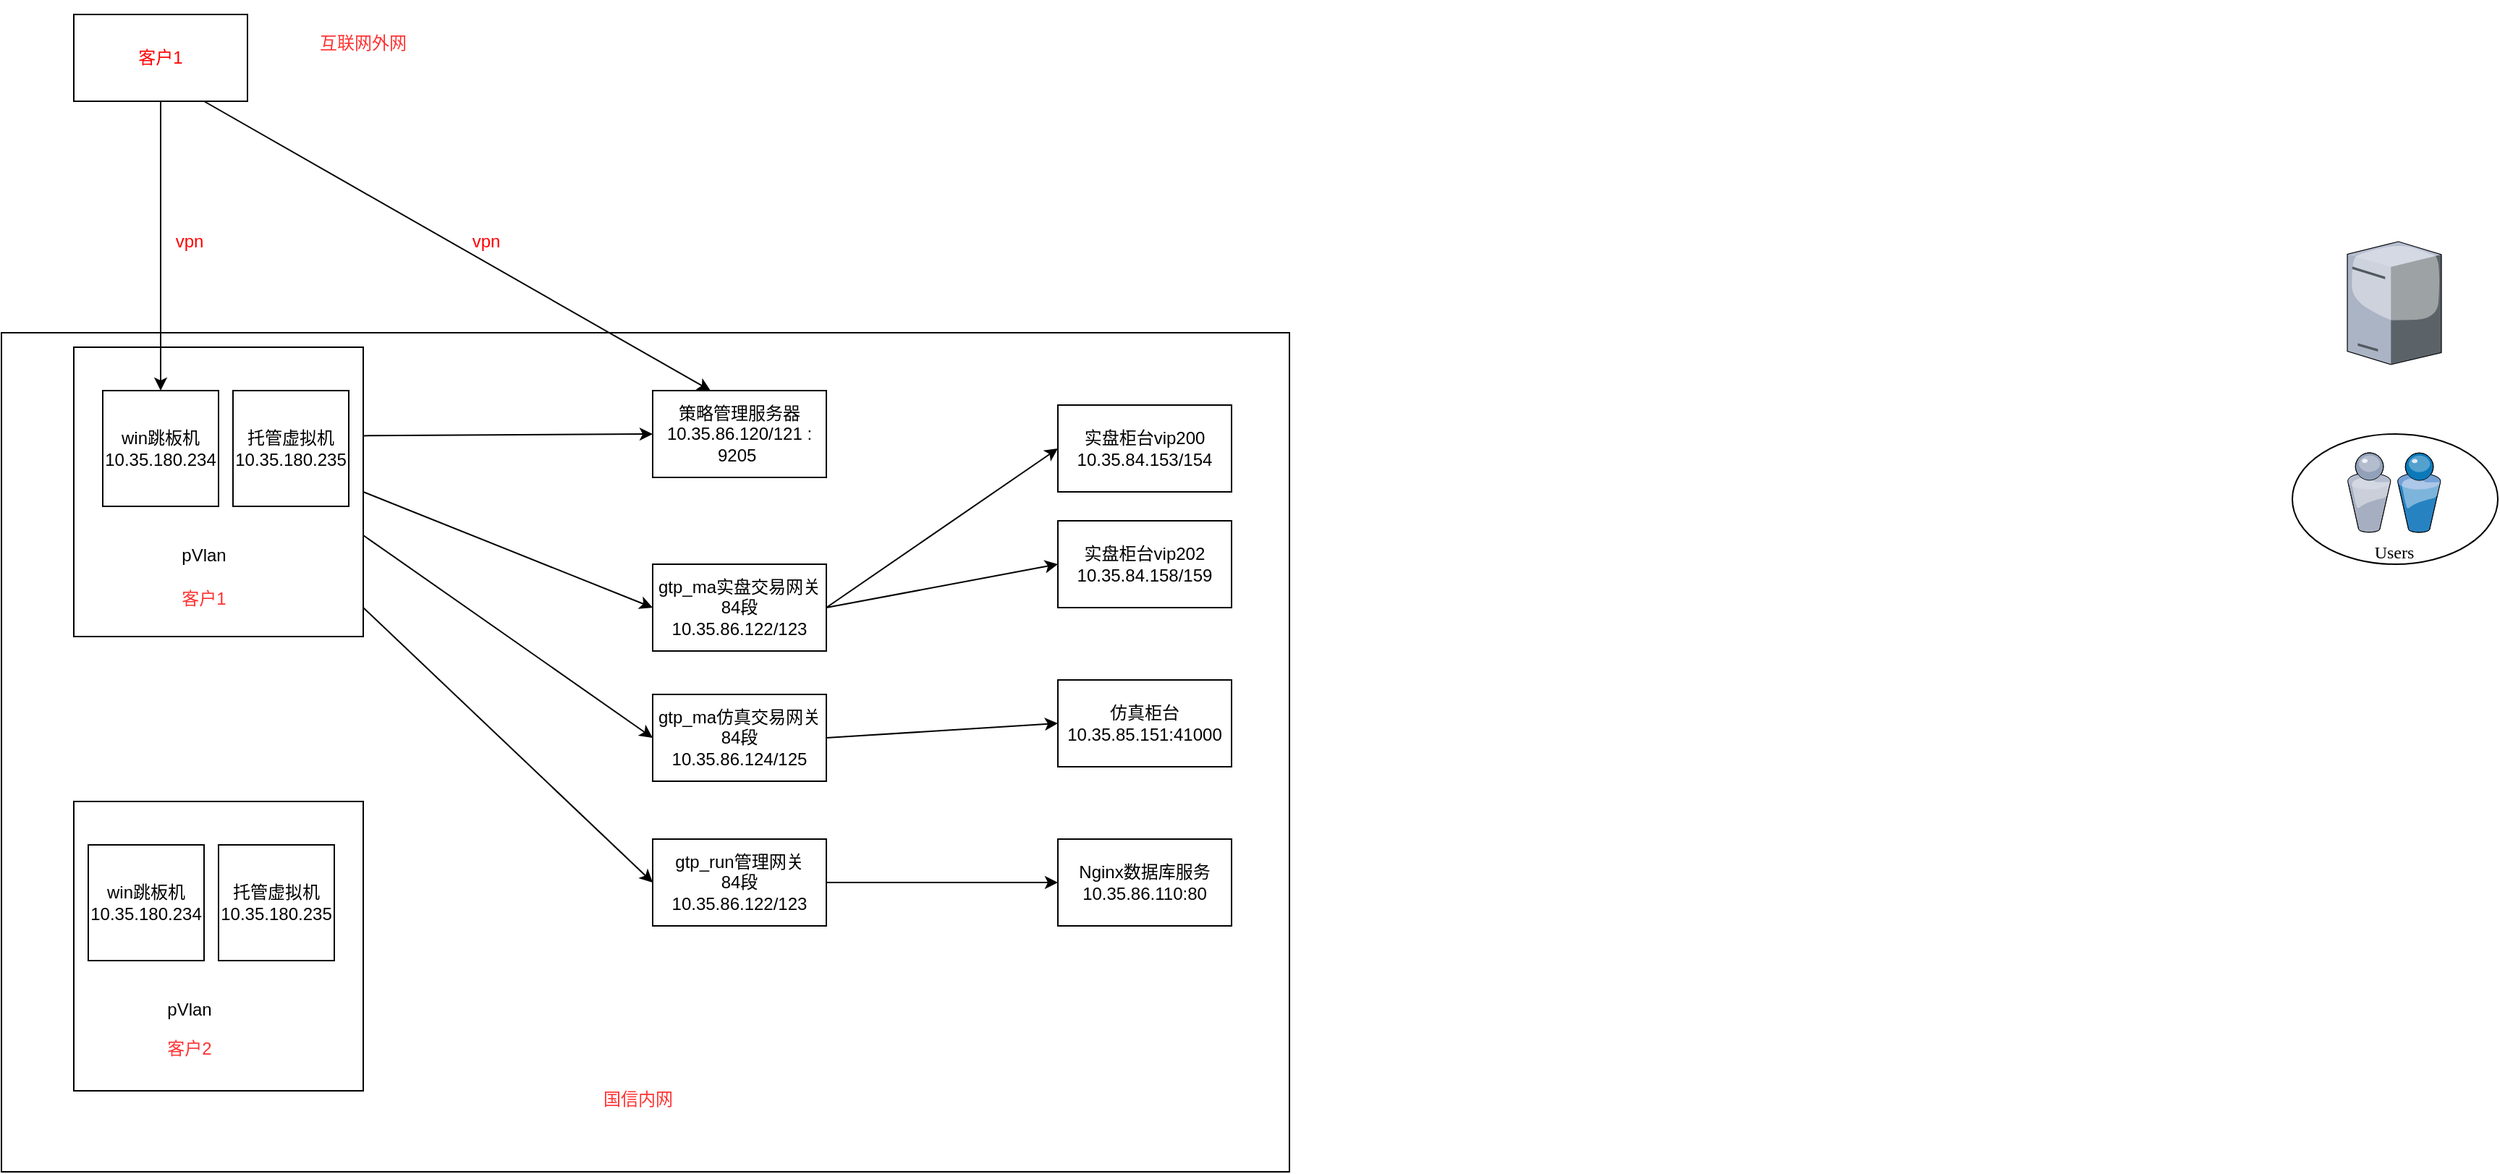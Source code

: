 <mxfile version="14.1.4" type="github">
  <diagram name="Page-1" id="822b0af5-4adb-64df-f703-e8dfc1f81529">
    <mxGraphModel dx="1700" dy="880" grid="1" gridSize="10" guides="1" tooltips="1" connect="1" arrows="1" fold="1" page="1" pageScale="1" pageWidth="1100" pageHeight="850" background="#ffffff" math="0" shadow="0">
      <root>
        <mxCell id="0" />
        <mxCell id="1" parent="0" />
        <mxCell id="5NULZO0XBvznPBfrXjzR-32" value="" style="rounded=0;whiteSpace=wrap;html=1;" vertex="1" parent="1">
          <mxGeometry x="70" y="240" width="890" height="580" as="geometry" />
        </mxCell>
        <mxCell id="5NULZO0XBvznPBfrXjzR-3" value="" style="whiteSpace=wrap;html=1;aspect=fixed;" vertex="1" parent="1">
          <mxGeometry x="120" y="250" width="200" height="200" as="geometry" />
        </mxCell>
        <mxCell id="7d933b09d9755ecc-19" value="" style="ellipse;whiteSpace=wrap;html=1;rounded=0;shadow=0;comic=0;strokeWidth=1;fontFamily=Verdana;" parent="1" vertex="1">
          <mxGeometry x="1653" y="310" width="142" height="90" as="geometry" />
        </mxCell>
        <mxCell id="7d933b09d9755ecc-20" value="Users" style="verticalLabelPosition=bottom;aspect=fixed;html=1;verticalAlign=top;strokeColor=none;shape=mxgraph.citrix.users;rounded=0;shadow=0;comic=0;fontFamily=Verdana;" parent="1" vertex="1">
          <mxGeometry x="1691" y="323" width="64.5" height="55" as="geometry" />
        </mxCell>
        <mxCell id="7d933b09d9755ecc-21" value="" style="verticalLabelPosition=bottom;aspect=fixed;html=1;verticalAlign=top;strokeColor=none;shape=mxgraph.citrix.tower_server;rounded=0;shadow=0;comic=0;fontFamily=Verdana;" parent="1" vertex="1">
          <mxGeometry x="1691" y="177" width="65" height="85" as="geometry" />
        </mxCell>
        <mxCell id="5NULZO0XBvznPBfrXjzR-1" value="win跳板机10.35.180.234" style="whiteSpace=wrap;html=1;aspect=fixed;" vertex="1" parent="1">
          <mxGeometry x="140" y="280" width="80" height="80" as="geometry" />
        </mxCell>
        <mxCell id="5NULZO0XBvznPBfrXjzR-2" value="托管虚拟机10.35.180.235" style="whiteSpace=wrap;html=1;aspect=fixed;" vertex="1" parent="1">
          <mxGeometry x="230" y="280" width="80" height="80" as="geometry" />
        </mxCell>
        <object label="pVlan" id="5NULZO0XBvznPBfrXjzR-4">
          <mxCell style="rounded=1;whiteSpace=wrap;html=1;strokeColor=none;fillColor=none;" vertex="1" parent="1">
            <mxGeometry x="150" y="379" width="120" height="30" as="geometry" />
          </mxCell>
        </object>
        <mxCell id="5NULZO0XBvznPBfrXjzR-7" value="" style="whiteSpace=wrap;html=1;aspect=fixed;" vertex="1" parent="1">
          <mxGeometry x="120" y="564" width="200" height="200" as="geometry" />
        </mxCell>
        <mxCell id="5NULZO0XBvznPBfrXjzR-8" value="win跳板机10.35.180.234" style="whiteSpace=wrap;html=1;aspect=fixed;" vertex="1" parent="1">
          <mxGeometry x="130" y="594" width="80" height="80" as="geometry" />
        </mxCell>
        <mxCell id="5NULZO0XBvznPBfrXjzR-9" value="托管虚拟机10.35.180.235" style="whiteSpace=wrap;html=1;aspect=fixed;" vertex="1" parent="1">
          <mxGeometry x="220" y="594" width="80" height="80" as="geometry" />
        </mxCell>
        <object label="pVlan" id="5NULZO0XBvznPBfrXjzR-10">
          <mxCell style="rounded=1;whiteSpace=wrap;html=1;fillColor=none;strokeColor=none;" vertex="1" parent="1">
            <mxGeometry x="140" y="693" width="120" height="30" as="geometry" />
          </mxCell>
        </object>
        <mxCell id="5NULZO0XBvznPBfrXjzR-11" value="gtp_ma实盘交易网关&lt;br&gt;84段&lt;br&gt;10.35.86.122/123" style="rounded=0;whiteSpace=wrap;html=1;" vertex="1" parent="1">
          <mxGeometry x="520" y="400" width="120" height="60" as="geometry" />
        </mxCell>
        <mxCell id="5NULZO0XBvznPBfrXjzR-12" value="策略管理服务器&lt;br&gt;10.35.86.120/121 : 9205&amp;nbsp;" style="rounded=0;whiteSpace=wrap;html=1;" vertex="1" parent="1">
          <mxGeometry x="520" y="280" width="120" height="60" as="geometry" />
        </mxCell>
        <mxCell id="5NULZO0XBvznPBfrXjzR-13" value="gtp_ma仿真交易网关&lt;br&gt;84段&lt;br&gt;10.35.86.124/125" style="rounded=0;whiteSpace=wrap;html=1;" vertex="1" parent="1">
          <mxGeometry x="520" y="490" width="120" height="60" as="geometry" />
        </mxCell>
        <mxCell id="5NULZO0XBvznPBfrXjzR-14" value="gtp_run管理网关&lt;br&gt;84段&lt;br&gt;10.35.86.122/123" style="rounded=0;whiteSpace=wrap;html=1;" vertex="1" parent="1">
          <mxGeometry x="520" y="590" width="120" height="60" as="geometry" />
        </mxCell>
        <mxCell id="5NULZO0XBvznPBfrXjzR-16" value="实盘柜台vip200 10.35.84.153/154" style="rounded=0;whiteSpace=wrap;html=1;" vertex="1" parent="1">
          <mxGeometry x="800" y="290" width="120" height="60" as="geometry" />
        </mxCell>
        <mxCell id="5NULZO0XBvznPBfrXjzR-17" value="实盘柜台vip202&lt;br&gt;10.35.84.158/159" style="rounded=0;whiteSpace=wrap;html=1;" vertex="1" parent="1">
          <mxGeometry x="800" y="370" width="120" height="60" as="geometry" />
        </mxCell>
        <mxCell id="5NULZO0XBvznPBfrXjzR-18" value="仿真柜台10.35.85.151:41000" style="rounded=0;whiteSpace=wrap;html=1;" vertex="1" parent="1">
          <mxGeometry x="800" y="480" width="120" height="60" as="geometry" />
        </mxCell>
        <mxCell id="5NULZO0XBvznPBfrXjzR-19" value="Nginx数据库服务10.35.86.110:80" style="rounded=0;whiteSpace=wrap;html=1;" vertex="1" parent="1">
          <mxGeometry x="800" y="590" width="120" height="60" as="geometry" />
        </mxCell>
        <mxCell id="5NULZO0XBvznPBfrXjzR-22" value="" style="endArrow=classic;html=1;entryX=0;entryY=0.5;entryDx=0;entryDy=0;exitX=1;exitY=0.5;exitDx=0;exitDy=0;" edge="1" parent="1" source="5NULZO0XBvznPBfrXjzR-3" target="5NULZO0XBvznPBfrXjzR-11">
          <mxGeometry width="50" height="50" relative="1" as="geometry">
            <mxPoint x="390" y="460" as="sourcePoint" />
            <mxPoint x="440" y="410" as="targetPoint" />
          </mxGeometry>
        </mxCell>
        <mxCell id="5NULZO0XBvznPBfrXjzR-23" value="" style="endArrow=classic;html=1;exitX=1;exitY=0.5;exitDx=0;exitDy=0;" edge="1" parent="1" source="5NULZO0XBvznPBfrXjzR-11">
          <mxGeometry width="50" height="50" relative="1" as="geometry">
            <mxPoint x="750" y="370" as="sourcePoint" />
            <mxPoint x="800" y="320" as="targetPoint" />
          </mxGeometry>
        </mxCell>
        <mxCell id="5NULZO0XBvznPBfrXjzR-24" value="" style="endArrow=classic;html=1;exitX=1;exitY=0.5;exitDx=0;exitDy=0;entryX=0;entryY=0.5;entryDx=0;entryDy=0;" edge="1" parent="1" source="5NULZO0XBvznPBfrXjzR-11" target="5NULZO0XBvznPBfrXjzR-17">
          <mxGeometry width="50" height="50" relative="1" as="geometry">
            <mxPoint x="650" y="440" as="sourcePoint" />
            <mxPoint x="810" y="330" as="targetPoint" />
          </mxGeometry>
        </mxCell>
        <mxCell id="5NULZO0XBvznPBfrXjzR-25" value="" style="endArrow=classic;html=1;exitX=1;exitY=0.5;exitDx=0;exitDy=0;entryX=0;entryY=0.5;entryDx=0;entryDy=0;" edge="1" parent="1" source="5NULZO0XBvznPBfrXjzR-13" target="5NULZO0XBvznPBfrXjzR-18">
          <mxGeometry width="50" height="50" relative="1" as="geometry">
            <mxPoint x="640" y="550" as="sourcePoint" />
            <mxPoint x="800" y="440" as="targetPoint" />
          </mxGeometry>
        </mxCell>
        <mxCell id="5NULZO0XBvznPBfrXjzR-26" value="" style="endArrow=classic;html=1;entryX=0;entryY=0.5;entryDx=0;entryDy=0;" edge="1" parent="1" target="5NULZO0XBvznPBfrXjzR-13">
          <mxGeometry width="50" height="50" relative="1" as="geometry">
            <mxPoint x="320" y="380" as="sourcePoint" />
            <mxPoint x="450" y="490" as="targetPoint" />
          </mxGeometry>
        </mxCell>
        <mxCell id="5NULZO0XBvznPBfrXjzR-27" value="" style="endArrow=classic;html=1;entryX=0;entryY=0.5;entryDx=0;entryDy=0;exitX=1;exitY=0.5;exitDx=0;exitDy=0;" edge="1" parent="1" source="5NULZO0XBvznPBfrXjzR-14" target="5NULZO0XBvznPBfrXjzR-19">
          <mxGeometry width="50" height="50" relative="1" as="geometry">
            <mxPoint x="680" y="660" as="sourcePoint" />
            <mxPoint x="730" y="610" as="targetPoint" />
          </mxGeometry>
        </mxCell>
        <mxCell id="5NULZO0XBvznPBfrXjzR-28" value="" style="endArrow=classic;html=1;entryX=0;entryY=0.5;entryDx=0;entryDy=0;" edge="1" parent="1" target="5NULZO0XBvznPBfrXjzR-14">
          <mxGeometry width="50" height="50" relative="1" as="geometry">
            <mxPoint x="320" y="430" as="sourcePoint" />
            <mxPoint x="440" y="530" as="targetPoint" />
          </mxGeometry>
        </mxCell>
        <mxCell id="5NULZO0XBvznPBfrXjzR-29" value="" style="endArrow=classic;html=1;exitX=1;exitY=0.306;exitDx=0;exitDy=0;exitPerimeter=0;entryX=0;entryY=0.5;entryDx=0;entryDy=0;" edge="1" parent="1" source="5NULZO0XBvznPBfrXjzR-3" target="5NULZO0XBvznPBfrXjzR-12">
          <mxGeometry width="50" height="50" relative="1" as="geometry">
            <mxPoint x="360" y="350" as="sourcePoint" />
            <mxPoint x="410" y="300" as="targetPoint" />
          </mxGeometry>
        </mxCell>
        <mxCell id="5NULZO0XBvznPBfrXjzR-33" value="&lt;font color=&quot;#ff3333&quot;&gt;国信内网&lt;/font&gt;" style="rounded=1;whiteSpace=wrap;html=1;strokeColor=none;" vertex="1" parent="1">
          <mxGeometry x="360" y="740" width="300" height="60" as="geometry" />
        </mxCell>
        <mxCell id="5NULZO0XBvznPBfrXjzR-34" value="&lt;font color=&quot;#ff3333&quot;&gt;客户1&lt;/font&gt;" style="rounded=0;whiteSpace=wrap;html=1;strokeColor=none;fillColor=none;" vertex="1" parent="1">
          <mxGeometry x="150" y="409" width="120" height="30" as="geometry" />
        </mxCell>
        <mxCell id="5NULZO0XBvznPBfrXjzR-35" value="&lt;font color=&quot;#ff3333&quot;&gt;客户2&lt;/font&gt;" style="rounded=0;whiteSpace=wrap;html=1;strokeColor=none;fillColor=none;" vertex="1" parent="1">
          <mxGeometry x="140" y="720" width="120" height="30" as="geometry" />
        </mxCell>
        <mxCell id="5NULZO0XBvznPBfrXjzR-36" value="&lt;font color=&quot;#ff0000&quot;&gt;客户1&lt;/font&gt;" style="rounded=0;whiteSpace=wrap;html=1;fillColor=none;" vertex="1" parent="1">
          <mxGeometry x="120" y="20" width="120" height="60" as="geometry" />
        </mxCell>
        <mxCell id="5NULZO0XBvznPBfrXjzR-38" value="" style="endArrow=classic;html=1;exitX=0.5;exitY=1;exitDx=0;exitDy=0;" edge="1" parent="1" source="5NULZO0XBvznPBfrXjzR-36" target="5NULZO0XBvznPBfrXjzR-1">
          <mxGeometry width="50" height="50" relative="1" as="geometry">
            <mxPoint x="450" y="170" as="sourcePoint" />
            <mxPoint x="500" y="120" as="targetPoint" />
          </mxGeometry>
        </mxCell>
        <mxCell id="5NULZO0XBvznPBfrXjzR-39" value="" style="endArrow=classic;html=1;exitX=0.75;exitY=1;exitDx=0;exitDy=0;" edge="1" parent="1" source="5NULZO0XBvznPBfrXjzR-36">
          <mxGeometry width="50" height="50" relative="1" as="geometry">
            <mxPoint x="220" y="50" as="sourcePoint" />
            <mxPoint x="560" y="280" as="targetPoint" />
          </mxGeometry>
        </mxCell>
        <mxCell id="5NULZO0XBvznPBfrXjzR-40" value="&lt;font color=&quot;#ff3333&quot;&gt;互联网外网&lt;/font&gt;" style="rounded=0;whiteSpace=wrap;html=1;fillColor=none;strokeColor=none;" vertex="1" parent="1">
          <mxGeometry x="260" y="10" width="120" height="60" as="geometry" />
        </mxCell>
        <mxCell id="5NULZO0XBvznPBfrXjzR-42" value="&lt;font color=&quot;#ff0000&quot;&gt;vpn&lt;/font&gt;" style="rounded=0;whiteSpace=wrap;html=1;fillColor=none;strokeColor=none;" vertex="1" parent="1">
          <mxGeometry x="165" y="167" width="70" height="20" as="geometry" />
        </mxCell>
        <mxCell id="5NULZO0XBvznPBfrXjzR-43" value="&lt;font color=&quot;#ff0000&quot;&gt;vpn&lt;/font&gt;" style="rounded=0;whiteSpace=wrap;html=1;fillColor=none;arcSize=0;strokeColor=none;" vertex="1" parent="1">
          <mxGeometry x="370" y="167" width="70" height="20" as="geometry" />
        </mxCell>
      </root>
    </mxGraphModel>
  </diagram>
</mxfile>
